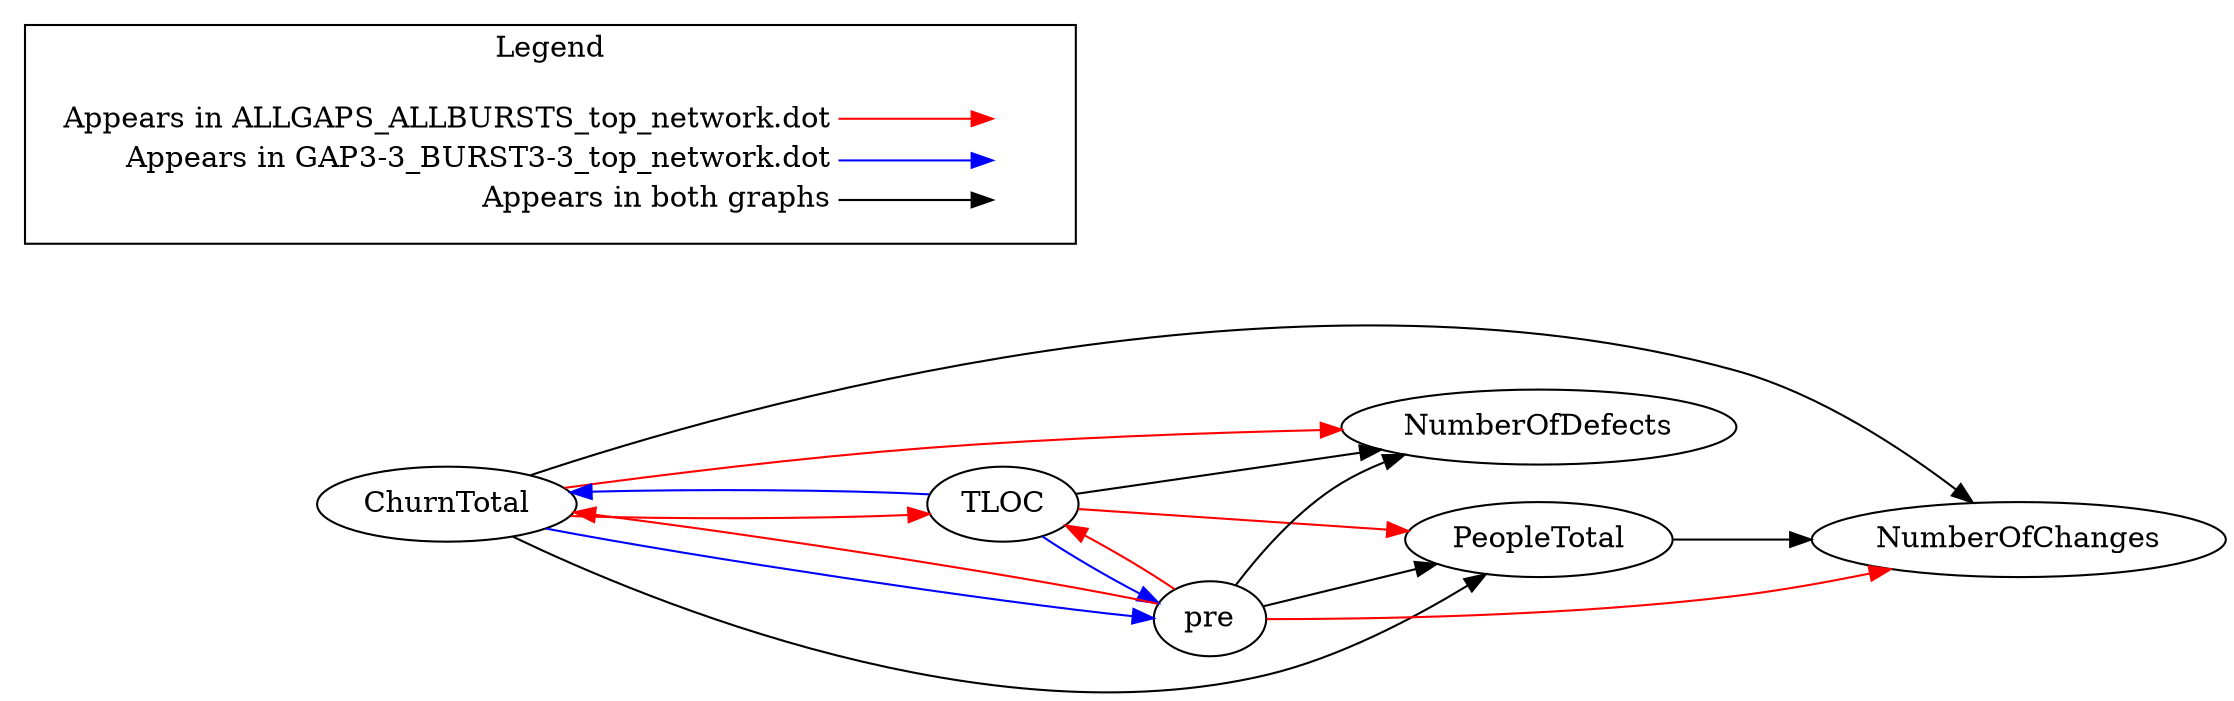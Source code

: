 digraph {
ChurnTotal -> TLOC[color="red"];
ChurnTotal -> NumberOfDefects[color="red"];
TLOC -> PeopleTotal[color="red"];
pre -> NumberOfChanges[color="red"];
pre -> ChurnTotal[color="red"];
pre -> TLOC[color="red"];
PeopleTotal -> NumberOfChanges[color="black"];
ChurnTotal -> PeopleTotal[color="black"];
ChurnTotal -> NumberOfChanges[color="black"];
TLOC -> NumberOfDefects[color="black"];
pre -> PeopleTotal[color="black"];
pre -> NumberOfDefects[color="black"];
ChurnTotal -> pre[color="blue"];
TLOC -> ChurnTotal[color="blue"];
TLOC -> pre[color="blue"];

  rankdir=LR
  node [shape=plaintext]
  subgraph cluster_01 { 
    label = "Legend";
    key [label=<<table border="0" cellpadding="2" cellspacing="0" cellborder="0">
      <tr><td align="right" port="i1">Appears in ALLGAPS_ALLBURSTS_top_network.dot</td></tr>
      <tr><td align="right" port="i2">Appears in GAP3-3_BURST3-3_top_network.dot</td></tr>
      <tr><td align="right" port="i3">Appears in both graphs</td></tr>
      </table>>]
    key2 [label=<<table border="0" cellpadding="2" cellspacing="0" cellborder="0">
      <tr><td port="i1">&nbsp;</td></tr>
      <tr><td port="i2">&nbsp;</td></tr>
      <tr><td port="i3">&nbsp;</td></tr>
      </table>>]
    key:i1:e -> key2:i1:w [color=red]
    key:i2:e -> key2:i2:w [color=blue]
    key:i3:e -> key2:i3:w [color=black]
  }
}